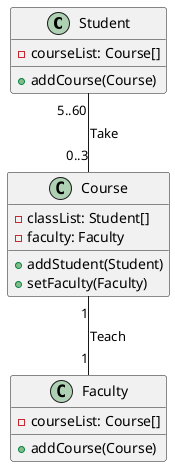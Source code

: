@startuml
class Student {
    - courseList: Course[]
    + addCourse(Course)
}

class Course {
    - classList: Student[]
    - faculty: Faculty
    + addStudent(Student)
    + setFaculty(Faculty)
}

class Faculty {
    - courseList: Course[]
    + addCourse(Course)
}

Student "5..60" -- "0..3" Course : Take
Course "1" -- "1" Faculty : Teach
@enduml
